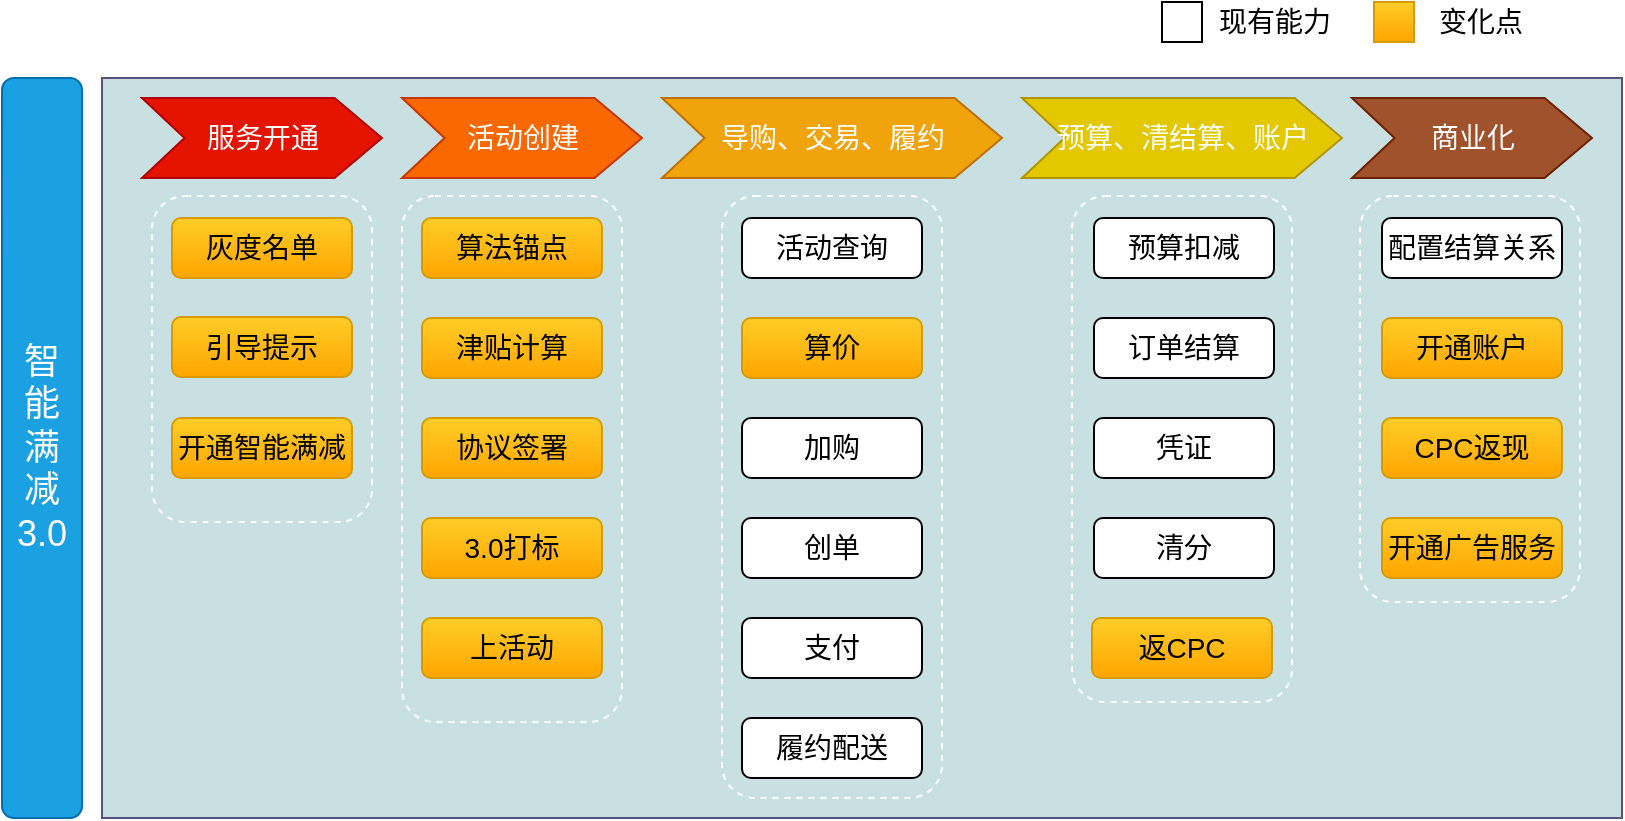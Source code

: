 <mxfile version="13.10.4" type="github" pages="5">
  <diagram id="svwzPPDEEpOVP8AQ4CcS" name="业务架构">
    <mxGraphModel dx="828" dy="461" grid="1" gridSize="10" guides="1" tooltips="1" connect="1" arrows="1" fold="1" page="1" pageScale="1" pageWidth="827" pageHeight="1169" math="0" shadow="0">
      <root>
        <mxCell id="0" />
        <mxCell id="1" parent="0" />
        <mxCell id="b3yf6rmu9NAUxcdTz7bX-2" value="" style="rounded=0;whiteSpace=wrap;html=1;fontSize=18;strokeColor=#56517e;fillColor=#C9E0E2;" parent="1" vertex="1">
          <mxGeometry x="60" y="48" width="760" height="370" as="geometry" />
        </mxCell>
        <mxCell id="b3yf6rmu9NAUxcdTz7bX-36" value="" style="rounded=1;whiteSpace=wrap;html=1;fontSize=14;dashed=1;fillColor=none;strokeColor=#FFFFFF;" parent="1" vertex="1">
          <mxGeometry x="689" y="107" width="110" height="203" as="geometry" />
        </mxCell>
        <mxCell id="b3yf6rmu9NAUxcdTz7bX-35" value="" style="rounded=1;whiteSpace=wrap;html=1;fontSize=14;dashed=1;fillColor=none;strokeColor=#FFFFFF;strokeWidth=1;" parent="1" vertex="1">
          <mxGeometry x="545" y="107" width="110" height="253" as="geometry" />
        </mxCell>
        <mxCell id="b3yf6rmu9NAUxcdTz7bX-34" value="" style="rounded=1;whiteSpace=wrap;html=1;fontSize=14;dashed=1;fillColor=none;strokeColor=#FFFFFF;" parent="1" vertex="1">
          <mxGeometry x="370" y="107" width="110" height="301" as="geometry" />
        </mxCell>
        <mxCell id="b3yf6rmu9NAUxcdTz7bX-33" value="" style="rounded=1;whiteSpace=wrap;html=1;fontSize=14;dashed=1;fillColor=none;strokeColor=#FFFFFF;" parent="1" vertex="1">
          <mxGeometry x="210" y="107" width="110" height="263" as="geometry" />
        </mxCell>
        <mxCell id="b3yf6rmu9NAUxcdTz7bX-32" value="" style="rounded=1;whiteSpace=wrap;html=1;fontSize=14;dashed=1;fillColor=none;strokeColor=#FFFFFF;" parent="1" vertex="1">
          <mxGeometry x="85" y="107" width="110" height="163" as="geometry" />
        </mxCell>
        <mxCell id="b3yf6rmu9NAUxcdTz7bX-1" value="智&lt;br style=&quot;font-size: 18px;&quot;&gt;能&lt;br style=&quot;font-size: 18px;&quot;&gt;满&lt;br style=&quot;font-size: 18px;&quot;&gt;减&lt;br style=&quot;font-size: 18px;&quot;&gt;3.0" style="rounded=1;whiteSpace=wrap;html=1;fontSize=18;fillColor=#1ba1e2;strokeColor=#006EAF;fontColor=#ffffff;" parent="1" vertex="1">
          <mxGeometry x="10" y="48" width="40" height="370" as="geometry" />
        </mxCell>
        <mxCell id="b3yf6rmu9NAUxcdTz7bX-3" value="活动创建" style="html=1;shadow=0;dashed=0;align=center;verticalAlign=middle;shape=mxgraph.arrows2.arrow;dy=0;dx=23.73;notch=21.27;fontSize=14;fillColor=#fa6800;strokeColor=#C73500;fontColor=#ffffff;" parent="1" vertex="1">
          <mxGeometry x="210" y="58" width="120" height="40" as="geometry" />
        </mxCell>
        <mxCell id="b3yf6rmu9NAUxcdTz7bX-4" value="导购、交易、履约" style="html=1;shadow=0;dashed=0;align=center;verticalAlign=middle;shape=mxgraph.arrows2.arrow;dy=0;dx=23.73;notch=21.27;fontSize=14;fillColor=#f0a30a;strokeColor=#BD7000;fontColor=#ffffff;" parent="1" vertex="1">
          <mxGeometry x="340" y="58" width="170" height="40" as="geometry" />
        </mxCell>
        <mxCell id="b3yf6rmu9NAUxcdTz7bX-5" value="预算、清结算、账户" style="html=1;shadow=0;dashed=0;align=center;verticalAlign=middle;shape=mxgraph.arrows2.arrow;dy=0;dx=23.73;notch=21.27;fontSize=14;fillColor=#e3c800;strokeColor=#B09500;fontColor=#ffffff;" parent="1" vertex="1">
          <mxGeometry x="520" y="58" width="160" height="40" as="geometry" />
        </mxCell>
        <mxCell id="b3yf6rmu9NAUxcdTz7bX-6" value="商业化" style="html=1;shadow=0;dashed=0;align=center;verticalAlign=middle;shape=mxgraph.arrows2.arrow;dy=0;dx=23.73;notch=21.27;fontSize=14;fillColor=#a0522d;strokeColor=#6D1F00;fontColor=#ffffff;" parent="1" vertex="1">
          <mxGeometry x="685" y="58" width="120" height="40" as="geometry" />
        </mxCell>
        <mxCell id="b3yf6rmu9NAUxcdTz7bX-7" value="算法锚点" style="rounded=1;whiteSpace=wrap;html=1;fontSize=14;fillColor=#ffcd28;strokeColor=#d79b00;gradientColor=#ffa500;" parent="1" vertex="1">
          <mxGeometry x="220" y="118" width="90" height="30" as="geometry" />
        </mxCell>
        <mxCell id="b3yf6rmu9NAUxcdTz7bX-8" value="津贴计算" style="rounded=1;whiteSpace=wrap;html=1;fontSize=14;gradientColor=#ffa500;fillColor=#ffcd28;strokeColor=#d79b00;" parent="1" vertex="1">
          <mxGeometry x="220" y="168" width="90" height="30" as="geometry" />
        </mxCell>
        <mxCell id="b3yf6rmu9NAUxcdTz7bX-9" value="协议签署" style="rounded=1;whiteSpace=wrap;html=1;fontSize=14;gradientColor=#ffa500;fillColor=#ffcd28;strokeColor=#d79b00;" parent="1" vertex="1">
          <mxGeometry x="220" y="218" width="90" height="30" as="geometry" />
        </mxCell>
        <mxCell id="b3yf6rmu9NAUxcdTz7bX-10" value="3.0打标" style="rounded=1;whiteSpace=wrap;html=1;fontSize=14;gradientColor=#ffa500;fillColor=#ffcd28;strokeColor=#d79b00;" parent="1" vertex="1">
          <mxGeometry x="220" y="268" width="90" height="30" as="geometry" />
        </mxCell>
        <mxCell id="b3yf6rmu9NAUxcdTz7bX-11" value="上活动" style="rounded=1;whiteSpace=wrap;html=1;fontSize=14;gradientColor=#ffa500;fillColor=#ffcd28;strokeColor=#d79b00;" parent="1" vertex="1">
          <mxGeometry x="220" y="318" width="90" height="30" as="geometry" />
        </mxCell>
        <mxCell id="b3yf6rmu9NAUxcdTz7bX-13" value="活动查询" style="rounded=1;whiteSpace=wrap;html=1;fontSize=14;" parent="1" vertex="1">
          <mxGeometry x="380" y="118" width="90" height="30" as="geometry" />
        </mxCell>
        <mxCell id="b3yf6rmu9NAUxcdTz7bX-14" value="算价" style="rounded=1;whiteSpace=wrap;html=1;fontSize=14;gradientColor=#ffa500;fillColor=#ffcd28;strokeColor=#d79b00;" parent="1" vertex="1">
          <mxGeometry x="380" y="168" width="90" height="30" as="geometry" />
        </mxCell>
        <mxCell id="b3yf6rmu9NAUxcdTz7bX-15" value="加购" style="rounded=1;whiteSpace=wrap;html=1;fontSize=14;" parent="1" vertex="1">
          <mxGeometry x="380" y="218" width="90" height="30" as="geometry" />
        </mxCell>
        <mxCell id="b3yf6rmu9NAUxcdTz7bX-16" value="创单" style="rounded=1;whiteSpace=wrap;html=1;fontSize=14;" parent="1" vertex="1">
          <mxGeometry x="380" y="268" width="90" height="30" as="geometry" />
        </mxCell>
        <mxCell id="b3yf6rmu9NAUxcdTz7bX-17" value="预算扣减" style="rounded=1;whiteSpace=wrap;html=1;fontSize=14;" parent="1" vertex="1">
          <mxGeometry x="556" y="118" width="90" height="30" as="geometry" />
        </mxCell>
        <mxCell id="b3yf6rmu9NAUxcdTz7bX-18" value="订单结算" style="rounded=1;whiteSpace=wrap;html=1;fontSize=14;" parent="1" vertex="1">
          <mxGeometry x="556" y="168" width="90" height="30" as="geometry" />
        </mxCell>
        <mxCell id="b3yf6rmu9NAUxcdTz7bX-19" value="凭证" style="rounded=1;whiteSpace=wrap;html=1;fontSize=14;" parent="1" vertex="1">
          <mxGeometry x="556" y="218" width="90" height="30" as="geometry" />
        </mxCell>
        <mxCell id="b3yf6rmu9NAUxcdTz7bX-20" value="清分" style="rounded=1;whiteSpace=wrap;html=1;fontSize=14;" parent="1" vertex="1">
          <mxGeometry x="556" y="268" width="90" height="30" as="geometry" />
        </mxCell>
        <mxCell id="b3yf6rmu9NAUxcdTz7bX-23" value="支付" style="rounded=1;whiteSpace=wrap;html=1;fontSize=14;" parent="1" vertex="1">
          <mxGeometry x="380" y="318" width="90" height="30" as="geometry" />
        </mxCell>
        <mxCell id="b3yf6rmu9NAUxcdTz7bX-24" value="履约配送" style="rounded=1;whiteSpace=wrap;html=1;fontSize=14;" parent="1" vertex="1">
          <mxGeometry x="380" y="368" width="90" height="30" as="geometry" />
        </mxCell>
        <mxCell id="b3yf6rmu9NAUxcdTz7bX-25" value="服务开通" style="html=1;shadow=0;dashed=0;align=center;verticalAlign=middle;shape=mxgraph.arrows2.arrow;dy=0;dx=23.73;notch=21.27;fontSize=14;fillColor=#e51400;strokeColor=#B20000;fontColor=#ffffff;" parent="1" vertex="1">
          <mxGeometry x="80" y="58" width="120" height="40" as="geometry" />
        </mxCell>
        <mxCell id="b3yf6rmu9NAUxcdTz7bX-26" value="灰度名单" style="rounded=1;whiteSpace=wrap;html=1;fontSize=14;gradientColor=#ffa500;fillColor=#ffcd28;strokeColor=#d79b00;" parent="1" vertex="1">
          <mxGeometry x="95" y="118" width="90" height="30" as="geometry" />
        </mxCell>
        <mxCell id="b3yf6rmu9NAUxcdTz7bX-28" value="引导提示" style="rounded=1;whiteSpace=wrap;html=1;fontSize=14;gradientColor=#ffa500;fillColor=#ffcd28;strokeColor=#d79b00;" parent="1" vertex="1">
          <mxGeometry x="95" y="167.5" width="90" height="30" as="geometry" />
        </mxCell>
        <mxCell id="b3yf6rmu9NAUxcdTz7bX-29" value="配置结算关系" style="rounded=1;whiteSpace=wrap;html=1;fontSize=14;" parent="1" vertex="1">
          <mxGeometry x="700" y="118" width="90" height="30" as="geometry" />
        </mxCell>
        <mxCell id="b3yf6rmu9NAUxcdTz7bX-30" value="开通账户" style="rounded=1;whiteSpace=wrap;html=1;fontSize=14;gradientColor=#ffa500;fillColor=#ffcd28;strokeColor=#d79b00;" parent="1" vertex="1">
          <mxGeometry x="700" y="168" width="90" height="30" as="geometry" />
        </mxCell>
        <mxCell id="b3yf6rmu9NAUxcdTz7bX-31" value="CPC返现" style="rounded=1;whiteSpace=wrap;html=1;fontSize=14;gradientColor=#ffa500;fillColor=#ffcd28;strokeColor=#d79b00;" parent="1" vertex="1">
          <mxGeometry x="700" y="218" width="90" height="30" as="geometry" />
        </mxCell>
        <mxCell id="b3yf6rmu9NAUxcdTz7bX-37" value="" style="rounded=0;whiteSpace=wrap;html=1;fontSize=14;gradientColor=#ffa500;fillColor=#ffcd28;strokeColor=#d79b00;" parent="1" vertex="1">
          <mxGeometry x="696" y="10" width="20" height="20" as="geometry" />
        </mxCell>
        <mxCell id="b3yf6rmu9NAUxcdTz7bX-38" value="变化点" style="text;html=1;align=center;verticalAlign=middle;resizable=0;points=[];autosize=1;fontSize=14;" parent="1" vertex="1">
          <mxGeometry x="719" y="10" width="60" height="20" as="geometry" />
        </mxCell>
        <mxCell id="b3yf6rmu9NAUxcdTz7bX-39" value="" style="rounded=0;whiteSpace=wrap;html=1;fontSize=14;" parent="1" vertex="1">
          <mxGeometry x="590" y="10" width="20" height="20" as="geometry" />
        </mxCell>
        <mxCell id="b3yf6rmu9NAUxcdTz7bX-40" value="现有能力" style="text;html=1;align=center;verticalAlign=middle;resizable=0;points=[];autosize=1;fontSize=14;" parent="1" vertex="1">
          <mxGeometry x="611" y="10" width="70" height="20" as="geometry" />
        </mxCell>
        <mxCell id="4Q9pyRew29hV-GlrknYJ-1" value="返CPC" style="rounded=1;whiteSpace=wrap;html=1;fontSize=14;gradientColor=#ffa500;fillColor=#ffcd28;strokeColor=#d79b00;" vertex="1" parent="1">
          <mxGeometry x="555" y="318" width="90" height="30" as="geometry" />
        </mxCell>
        <mxCell id="jsjzfROdjH0b554mfazz-1" value="开通智能满减" style="rounded=1;whiteSpace=wrap;html=1;fontSize=14;gradientColor=#ffa500;fillColor=#ffcd28;strokeColor=#d79b00;" vertex="1" parent="1">
          <mxGeometry x="95" y="218" width="90" height="30" as="geometry" />
        </mxCell>
        <mxCell id="Edufd0Z_FbtpLkKPrjW3-1" value="开通广告服务" style="rounded=1;whiteSpace=wrap;html=1;fontSize=14;gradientColor=#ffa500;fillColor=#ffcd28;strokeColor=#d79b00;" vertex="1" parent="1">
          <mxGeometry x="700" y="268" width="90" height="30" as="geometry" />
        </mxCell>
      </root>
    </mxGraphModel>
  </diagram>
  <diagram id="BrbKqYzhCe-ZeaSh82zv" name="集成架构">
    <mxGraphModel dx="809" dy="461" grid="1" gridSize="10" guides="1" tooltips="1" connect="1" arrows="1" fold="1" page="1" pageScale="1" pageWidth="827" pageHeight="1169" math="0" shadow="0">
      <root>
        <mxCell id="GoxW9i7ttROze6nMOIQV-0" />
        <mxCell id="GoxW9i7ttROze6nMOIQV-1" parent="GoxW9i7ttROze6nMOIQV-0" />
        <mxCell id="KyV_epHE1-PLem4yUeAW-1" value="营销中台" style="rounded=0;whiteSpace=wrap;html=1;strokeWidth=1;fontSize=14;fontColor=#000000;align=left;dashed=1;verticalAlign=top;fontStyle=1" vertex="1" parent="GoxW9i7ttROze6nMOIQV-1">
          <mxGeometry x="40" y="305" width="550" height="90" as="geometry" />
        </mxCell>
        <mxCell id="KyV_epHE1-PLem4yUeAW-0" value="营销工具" style="rounded=0;whiteSpace=wrap;html=1;strokeWidth=1;fontSize=14;fontColor=#000000;align=left;dashed=1;verticalAlign=top;fontStyle=1" vertex="1" parent="GoxW9i7ttROze6nMOIQV-1">
          <mxGeometry x="40" y="205" width="550" height="90" as="geometry" />
        </mxCell>
        <mxCell id="YTMpu8_j2858IgFVY3_3-2" value="产品层" style="rounded=0;whiteSpace=wrap;html=1;strokeWidth=1;fontSize=14;fontColor=#000000;align=left;dashed=1;verticalAlign=top;fontStyle=1" vertex="1" parent="GoxW9i7ttROze6nMOIQV-1">
          <mxGeometry x="40" y="125" width="550" height="70" as="geometry" />
        </mxCell>
        <mxCell id="YTMpu8_j2858IgFVY3_3-1" value="Sopush/Httpizza" style="rounded=0;whiteSpace=wrap;html=1;strokeWidth=1;fontSize=14;align=center;fillColor=#b1ddf0;strokeColor=#10739e;" vertex="1" parent="GoxW9i7ttROze6nMOIQV-1">
          <mxGeometry x="40" y="95" width="550" height="20" as="geometry" />
        </mxCell>
        <mxCell id="YTMpu8_j2858IgFVY3_3-0" value="WEB" style="rounded=0;whiteSpace=wrap;html=1;strokeWidth=1;fontSize=14;fontColor=#000000;align=left;dashed=1;verticalAlign=top;fontStyle=1" vertex="1" parent="GoxW9i7ttROze6nMOIQV-1">
          <mxGeometry x="40" y="20" width="550" height="60" as="geometry" />
        </mxCell>
        <mxCell id="TbF9bN0-pzQNAajZCIpg-10" style="edgeStyle=orthogonalEdgeStyle;rounded=0;orthogonalLoop=1;jettySize=auto;html=1;exitX=0.5;exitY=1;exitDx=0;exitDy=0;entryX=0.5;entryY=0;entryDx=0;entryDy=0;" edge="1" parent="GoxW9i7ttROze6nMOIQV-1" source="TbF9bN0-pzQNAajZCIpg-5" target="TbF9bN0-pzQNAajZCIpg-8">
          <mxGeometry relative="1" as="geometry" />
        </mxCell>
        <mxCell id="TbF9bN0-pzQNAajZCIpg-5" value="Napos" style="rounded=1;whiteSpace=wrap;html=1;strokeWidth=1;fillColor=#1ba1e2;strokeColor=#006EAF;fontColor=#ffffff;" vertex="1" parent="GoxW9i7ttROze6nMOIQV-1">
          <mxGeometry x="160" y="35" width="110" height="30" as="geometry" />
        </mxCell>
        <mxCell id="TbF9bN0-pzQNAajZCIpg-11" style="edgeStyle=orthogonalEdgeStyle;rounded=0;orthogonalLoop=1;jettySize=auto;html=1;exitX=0.5;exitY=1;exitDx=0;exitDy=0;entryX=0.5;entryY=0;entryDx=0;entryDy=0;" edge="1" parent="GoxW9i7ttROze6nMOIQV-1" source="TbF9bN0-pzQNAajZCIpg-6" target="TbF9bN0-pzQNAajZCIpg-7">
          <mxGeometry relative="1" as="geometry" />
        </mxCell>
        <mxCell id="TbF9bN0-pzQNAajZCIpg-6" value="轩辕" style="rounded=1;whiteSpace=wrap;html=1;strokeWidth=1;fillColor=#fa6800;strokeColor=#C73500;fontColor=#ffffff;" vertex="1" parent="GoxW9i7ttROze6nMOIQV-1">
          <mxGeometry x="390" y="35" width="110" height="30" as="geometry" />
        </mxCell>
        <mxCell id="TbF9bN0-pzQNAajZCIpg-19" style="edgeStyle=orthogonalEdgeStyle;rounded=0;orthogonalLoop=1;jettySize=auto;html=1;exitX=0.5;exitY=1;exitDx=0;exitDy=0;entryX=0.5;entryY=0;entryDx=0;entryDy=0;fontSize=14;fontColor=#000000;" edge="1" parent="GoxW9i7ttROze6nMOIQV-1" source="TbF9bN0-pzQNAajZCIpg-7" target="TbF9bN0-pzQNAajZCIpg-9">
          <mxGeometry relative="1" as="geometry" />
        </mxCell>
        <mxCell id="TbF9bN0-pzQNAajZCIpg-7" value="play.valyria" style="rounded=1;whiteSpace=wrap;html=1;strokeWidth=1;fillColor=#60a917;strokeColor=#2D7600;fontColor=#ffffff;" vertex="1" parent="GoxW9i7ttROze6nMOIQV-1">
          <mxGeometry x="390" y="145" width="110" height="30" as="geometry" />
        </mxCell>
        <mxCell id="TbF9bN0-pzQNAajZCIpg-21" style="edgeStyle=orthogonalEdgeStyle;rounded=0;orthogonalLoop=1;jettySize=auto;html=1;exitX=0.5;exitY=1;exitDx=0;exitDy=0;fontSize=14;fontColor=#000000;" edge="1" parent="GoxW9i7ttROze6nMOIQV-1" source="TbF9bN0-pzQNAajZCIpg-8" target="TbF9bN0-pzQNAajZCIpg-9">
          <mxGeometry relative="1" as="geometry" />
        </mxCell>
        <mxCell id="TbF9bN0-pzQNAajZCIpg-8" value="play.dracarys" style="rounded=1;whiteSpace=wrap;html=1;strokeWidth=1;fillColor=#60a917;strokeColor=#2D7600;fontColor=#ffffff;" vertex="1" parent="GoxW9i7ttROze6nMOIQV-1">
          <mxGeometry x="160" y="145" width="110" height="30" as="geometry" />
        </mxCell>
        <mxCell id="TbF9bN0-pzQNAajZCIpg-17" style="edgeStyle=orthogonalEdgeStyle;rounded=0;orthogonalLoop=1;jettySize=auto;html=1;exitX=0.5;exitY=1;exitDx=0;exitDy=0;entryX=0.5;entryY=0;entryDx=0;entryDy=0;fontSize=14;fontColor=#000000;" edge="1" parent="GoxW9i7ttROze6nMOIQV-1" source="TbF9bN0-pzQNAajZCIpg-9" target="TbF9bN0-pzQNAajZCIpg-15">
          <mxGeometry relative="1" as="geometry">
            <Array as="points">
              <mxPoint x="330" y="315" />
              <mxPoint x="225" y="315" />
            </Array>
          </mxGeometry>
        </mxCell>
        <mxCell id="TbF9bN0-pzQNAajZCIpg-18" style="edgeStyle=orthogonalEdgeStyle;rounded=0;orthogonalLoop=1;jettySize=auto;html=1;exitX=0.5;exitY=1;exitDx=0;exitDy=0;fontSize=14;fontColor=#000000;" edge="1" parent="GoxW9i7ttROze6nMOIQV-1" source="TbF9bN0-pzQNAajZCIpg-9" target="TbF9bN0-pzQNAajZCIpg-16">
          <mxGeometry relative="1" as="geometry">
            <Array as="points">
              <mxPoint x="330" y="315" />
              <mxPoint x="445" y="315" />
            </Array>
          </mxGeometry>
        </mxCell>
        <mxCell id="TbF9bN0-pzQNAajZCIpg-9" value="play.doraemon" style="rounded=1;whiteSpace=wrap;html=1;strokeWidth=1;fillColor=#f0a30a;strokeColor=#BD7000;fontColor=#ffffff;" vertex="1" parent="GoxW9i7ttROze6nMOIQV-1">
          <mxGeometry x="230" y="245" width="200" height="30" as="geometry" />
        </mxCell>
        <mxCell id="TbF9bN0-pzQNAajZCIpg-15" value="marketing.&lt;span style=&quot;text-align: left&quot;&gt;maintainer&lt;/span&gt;" style="rounded=1;whiteSpace=wrap;html=1;strokeWidth=1;fillColor=#647687;strokeColor=#314354;fontColor=#ffffff;" vertex="1" parent="GoxW9i7ttROze6nMOIQV-1">
          <mxGeometry x="140" y="335" width="170" height="30" as="geometry" />
        </mxCell>
        <mxCell id="TbF9bN0-pzQNAajZCIpg-16" value="&lt;span class=&quot;emonitor-chart-legend-alias&quot; style=&quot;box-sizing: border-box ; padding: 0px 5px ; display: table-cell ; text-align: left&quot;&gt;marketing.coupon_maintainer&lt;br&gt;&lt;/span&gt;" style="rounded=1;whiteSpace=wrap;html=1;strokeWidth=1;fontStyle=0;fillColor=#647687;strokeColor=#314354;fontColor=#ffffff;" vertex="1" parent="GoxW9i7ttROze6nMOIQV-1">
          <mxGeometry x="360" y="335" width="170" height="30" as="geometry" />
        </mxCell>
        <mxCell id="hJNpM2pKw44CJvwhTgb--2" style="edgeStyle=orthogonalEdgeStyle;rounded=0;orthogonalLoop=1;jettySize=auto;html=1;exitX=1;exitY=0.5;exitDx=0;exitDy=0;dashed=1;fontSize=14;fontColor=#000000;" edge="1" parent="GoxW9i7ttROze6nMOIQV-1" source="hJNpM2pKw44CJvwhTgb--0" target="TbF9bN0-pzQNAajZCIpg-9">
          <mxGeometry relative="1" as="geometry" />
        </mxCell>
        <mxCell id="hJNpM2pKw44CJvwhTgb--0" value="play.watchman" style="rounded=1;whiteSpace=wrap;html=1;strokeWidth=1;fillColor=#f0a30a;strokeColor=#BD7000;fontColor=#ffffff;" vertex="1" parent="GoxW9i7ttROze6nMOIQV-1">
          <mxGeometry x="70" y="245" width="110" height="30" as="geometry" />
        </mxCell>
      </root>
    </mxGraphModel>
  </diagram>
  <diagram id="O_hJh30Pf40c1ot0d0xL" name="商户创建活动全景">
    <mxGraphModel dx="974" dy="542" grid="1" gridSize="10" guides="1" tooltips="1" connect="1" arrows="1" fold="1" page="1" pageScale="1" pageWidth="827" pageHeight="1169" math="0" shadow="0">
      <root>
        <mxCell id="78wxHP2ryN4so_1R4G5E-0" />
        <mxCell id="78wxHP2ryN4so_1R4G5E-1" parent="78wxHP2ryN4so_1R4G5E-0" />
        <mxCell id="bbKJ8AI8-GUlV3ogE-y5-0" value="" style="rounded=1;whiteSpace=wrap;html=1;dashed=1;arcSize=17;" vertex="1" parent="78wxHP2ryN4so_1R4G5E-1">
          <mxGeometry x="110" y="130" width="580" height="360" as="geometry" />
        </mxCell>
        <mxCell id="bbKJ8AI8-GUlV3ogE-y5-1" style="edgeStyle=orthogonalEdgeStyle;rounded=0;orthogonalLoop=1;jettySize=auto;html=1;exitX=0.5;exitY=1;exitDx=0;exitDy=0;fontSize=16;fontColor=#000000;dashed=1;" edge="1" parent="78wxHP2ryN4so_1R4G5E-1" source="bbKJ8AI8-GUlV3ogE-y5-2" target="bbKJ8AI8-GUlV3ogE-y5-5">
          <mxGeometry relative="1" as="geometry" />
        </mxCell>
        <mxCell id="bbKJ8AI8-GUlV3ogE-y5-2" value="创建活动" style="rounded=1;whiteSpace=wrap;html=1;fillColor=#1ba1e2;strokeColor=#006EAF;fontColor=#000000;fontSize=16;" vertex="1" parent="78wxHP2ryN4so_1R4G5E-1">
          <mxGeometry x="160" y="154" width="100" height="50" as="geometry" />
        </mxCell>
        <mxCell id="bbKJ8AI8-GUlV3ogE-y5-3" style="edgeStyle=orthogonalEdgeStyle;rounded=0;orthogonalLoop=1;jettySize=auto;html=1;exitX=0.5;exitY=1;exitDx=0;exitDy=0;dashed=1;fontSize=16;fontColor=#000000;" edge="1" parent="78wxHP2ryN4so_1R4G5E-1" source="bbKJ8AI8-GUlV3ogE-y5-5" target="bbKJ8AI8-GUlV3ogE-y5-6">
          <mxGeometry relative="1" as="geometry" />
        </mxCell>
        <mxCell id="bbKJ8AI8-GUlV3ogE-y5-5" value="冲突校验" style="rounded=1;whiteSpace=wrap;html=1;fillColor=#1ba1e2;strokeColor=#006EAF;fontColor=#000000;fontSize=16;" vertex="1" parent="78wxHP2ryN4so_1R4G5E-1">
          <mxGeometry x="160" y="264" width="100" height="50" as="geometry" />
        </mxCell>
        <mxCell id="bbKJ8AI8-GUlV3ogE-y5-92" style="edgeStyle=orthogonalEdgeStyle;rounded=0;orthogonalLoop=1;jettySize=auto;html=1;exitX=0.5;exitY=1;exitDx=0;exitDy=0;entryX=0.5;entryY=0;entryDx=0;entryDy=0;dashed=1;fontSize=14;fontColor=#000000;" edge="1" parent="78wxHP2ryN4so_1R4G5E-1" source="bbKJ8AI8-GUlV3ogE-y5-6" target="bbKJ8AI8-GUlV3ogE-y5-62">
          <mxGeometry relative="1" as="geometry" />
        </mxCell>
        <mxCell id="bbKJ8AI8-GUlV3ogE-y5-95" value="上活动" style="edgeLabel;html=1;align=center;verticalAlign=middle;resizable=0;points=[];fontSize=14;fontColor=#000000;" vertex="1" connectable="0" parent="bbKJ8AI8-GUlV3ogE-y5-92">
          <mxGeometry x="-0.136" y="2" relative="1" as="geometry">
            <mxPoint as="offset" />
          </mxGeometry>
        </mxCell>
        <mxCell id="bbKJ8AI8-GUlV3ogE-y5-6" value="保存玩法" style="rounded=1;whiteSpace=wrap;html=1;fillColor=#1ba1e2;strokeColor=#006EAF;fontColor=#000000;fontSize=16;" vertex="1" parent="78wxHP2ryN4so_1R4G5E-1">
          <mxGeometry x="160" y="390" width="100" height="50" as="geometry" />
        </mxCell>
        <mxCell id="bbKJ8AI8-GUlV3ogE-y5-66" style="edgeStyle=orthogonalEdgeStyle;rounded=0;orthogonalLoop=1;jettySize=auto;html=1;exitX=1;exitY=0.75;exitDx=0;exitDy=0;entryX=0;entryY=0.5;entryDx=0;entryDy=0;fontSize=14;fontColor=#000000;dashed=1;" edge="1" parent="78wxHP2ryN4so_1R4G5E-1" source="bbKJ8AI8-GUlV3ogE-y5-11" target="bbKJ8AI8-GUlV3ogE-y5-2">
          <mxGeometry relative="1" as="geometry" />
        </mxCell>
        <mxCell id="bbKJ8AI8-GUlV3ogE-y5-11" value="&lt;br&gt;商户" style="shape=actor;whiteSpace=wrap;html=1;fillColor=#176FBD;fontSize=16;fontColor=#ffffff;strokeColor=#006EAF;" vertex="1" parent="78wxHP2ryN4so_1R4G5E-1">
          <mxGeometry x="10" y="134" width="70" height="60" as="geometry" />
        </mxCell>
        <mxCell id="bbKJ8AI8-GUlV3ogE-y5-85" style="edgeStyle=orthogonalEdgeStyle;rounded=0;orthogonalLoop=1;jettySize=auto;html=1;exitX=1;exitY=0.5;exitDx=0;exitDy=0;entryX=0;entryY=0.5;entryDx=0;entryDy=0;dashed=1;fontSize=14;fontColor=#000000;" edge="1" parent="78wxHP2ryN4so_1R4G5E-1" source="bbKJ8AI8-GUlV3ogE-y5-16" target="bbKJ8AI8-GUlV3ogE-y5-77">
          <mxGeometry relative="1" as="geometry" />
        </mxCell>
        <mxCell id="bbKJ8AI8-GUlV3ogE-y5-86" value="异常" style="edgeLabel;html=1;align=center;verticalAlign=middle;resizable=0;points=[];fontSize=14;fontColor=#000000;" vertex="1" connectable="0" parent="bbKJ8AI8-GUlV3ogE-y5-85">
          <mxGeometry x="-0.091" y="-2" relative="1" as="geometry">
            <mxPoint y="-11" as="offset" />
          </mxGeometry>
        </mxCell>
        <mxCell id="bbKJ8AI8-GUlV3ogE-y5-89" style="edgeStyle=orthogonalEdgeStyle;rounded=0;orthogonalLoop=1;jettySize=auto;html=1;exitX=0.5;exitY=1;exitDx=0;exitDy=0;dashed=1;fontSize=14;fontColor=#000000;" edge="1" parent="78wxHP2ryN4so_1R4G5E-1" source="bbKJ8AI8-GUlV3ogE-y5-16" target="bbKJ8AI8-GUlV3ogE-y5-62">
          <mxGeometry relative="1" as="geometry" />
        </mxCell>
        <mxCell id="bbKJ8AI8-GUlV3ogE-y5-94" value="下补贴" style="edgeLabel;html=1;align=center;verticalAlign=middle;resizable=0;points=[];fontSize=14;fontColor=#000000;" vertex="1" connectable="0" parent="bbKJ8AI8-GUlV3ogE-y5-89">
          <mxGeometry x="-0.269" y="2" relative="1" as="geometry">
            <mxPoint as="offset" />
          </mxGeometry>
        </mxCell>
        <mxCell id="bbKJ8AI8-GUlV3ogE-y5-16" value="下补贴" style="rounded=1;whiteSpace=wrap;html=1;fillColor=#1ba1e2;strokeColor=#006EAF;fontColor=#000000;fontSize=16;" vertex="1" parent="78wxHP2ryN4so_1R4G5E-1">
          <mxGeometry x="380" y="264" width="100" height="50" as="geometry" />
        </mxCell>
        <mxCell id="bbKJ8AI8-GUlV3ogE-y5-17" style="edgeStyle=orthogonalEdgeStyle;rounded=0;orthogonalLoop=1;jettySize=auto;html=1;exitX=0.5;exitY=1;exitDx=0;exitDy=0;entryX=0.5;entryY=0;entryDx=0;entryDy=0;dashed=1;fontSize=14;fontColor=#000000;" edge="1" parent="78wxHP2ryN4so_1R4G5E-1" source="bbKJ8AI8-GUlV3ogE-y5-19" target="bbKJ8AI8-GUlV3ogE-y5-2">
          <mxGeometry relative="1" as="geometry" />
        </mxCell>
        <mxCell id="bbKJ8AI8-GUlV3ogE-y5-18" value="选择预算" style="text;html=1;align=center;verticalAlign=middle;resizable=0;points=[];labelBackgroundColor=#ffffff;fontSize=14;fontColor=#000000;" vertex="1" connectable="0" parent="bbKJ8AI8-GUlV3ogE-y5-17">
          <mxGeometry x="-0.738" relative="1" as="geometry">
            <mxPoint y="9" as="offset" />
          </mxGeometry>
        </mxCell>
        <mxCell id="bbKJ8AI8-GUlV3ogE-y5-19" value="预算池" style="rounded=1;whiteSpace=wrap;html=1;fillColor=#bac8d3;strokeColor=#23445d;fontSize=16;" vertex="1" parent="78wxHP2ryN4so_1R4G5E-1">
          <mxGeometry x="230" y="10" width="100" height="50" as="geometry" />
        </mxCell>
        <mxCell id="bbKJ8AI8-GUlV3ogE-y5-20" style="edgeStyle=orthogonalEdgeStyle;rounded=0;orthogonalLoop=1;jettySize=auto;html=1;exitX=0.5;exitY=1;exitDx=0;exitDy=0;entryX=0.5;entryY=0;entryDx=0;entryDy=0;dashed=1;fontSize=14;fontColor=#000000;" edge="1" parent="78wxHP2ryN4so_1R4G5E-1" source="bbKJ8AI8-GUlV3ogE-y5-22" target="bbKJ8AI8-GUlV3ogE-y5-2">
          <mxGeometry relative="1" as="geometry" />
        </mxCell>
        <mxCell id="bbKJ8AI8-GUlV3ogE-y5-21" value="算法锚点" style="text;html=1;align=center;verticalAlign=middle;resizable=0;points=[];labelBackgroundColor=#ffffff;fontSize=14;fontColor=#000000;" vertex="1" connectable="0" parent="bbKJ8AI8-GUlV3ogE-y5-20">
          <mxGeometry x="-0.613" y="-2" relative="1" as="geometry">
            <mxPoint as="offset" />
          </mxGeometry>
        </mxCell>
        <mxCell id="bbKJ8AI8-GUlV3ogE-y5-22" value="B端算法" style="rounded=1;whiteSpace=wrap;html=1;fillColor=#bac8d3;strokeColor=#23445d;fontSize=16;" vertex="1" parent="78wxHP2ryN4so_1R4G5E-1">
          <mxGeometry x="100" y="10" width="100" height="50" as="geometry" />
        </mxCell>
        <mxCell id="bbKJ8AI8-GUlV3ogE-y5-68" style="edgeStyle=orthogonalEdgeStyle;rounded=0;orthogonalLoop=1;jettySize=auto;html=1;exitX=0.5;exitY=1;exitDx=0;exitDy=0;entryX=0.5;entryY=0;entryDx=0;entryDy=0;dashed=1;fontSize=14;fontColor=#000000;" edge="1" parent="78wxHP2ryN4so_1R4G5E-1" source="bbKJ8AI8-GUlV3ogE-y5-27" target="bbKJ8AI8-GUlV3ogE-y5-16">
          <mxGeometry relative="1" as="geometry" />
        </mxCell>
        <mxCell id="bbKJ8AI8-GUlV3ogE-y5-87" value="下补贴" style="edgeLabel;html=1;align=center;verticalAlign=middle;resizable=0;points=[];fontSize=14;fontColor=#000000;" vertex="1" connectable="0" parent="bbKJ8AI8-GUlV3ogE-y5-68">
          <mxGeometry x="-0.27" relative="1" as="geometry">
            <mxPoint as="offset" />
          </mxGeometry>
        </mxCell>
        <mxCell id="bbKJ8AI8-GUlV3ogE-y5-82" style="edgeStyle=orthogonalEdgeStyle;rounded=0;orthogonalLoop=1;jettySize=auto;html=1;exitX=1;exitY=0.5;exitDx=0;exitDy=0;dashed=1;fontSize=14;fontColor=#000000;" edge="1" parent="78wxHP2ryN4so_1R4G5E-1" source="bbKJ8AI8-GUlV3ogE-y5-27" target="bbKJ8AI8-GUlV3ogE-y5-77">
          <mxGeometry relative="1" as="geometry" />
        </mxCell>
        <mxCell id="bbKJ8AI8-GUlV3ogE-y5-88" value="下活动" style="edgeLabel;html=1;align=center;verticalAlign=middle;resizable=0;points=[];fontSize=14;fontColor=#000000;" vertex="1" connectable="0" parent="bbKJ8AI8-GUlV3ogE-y5-82">
          <mxGeometry x="0.531" y="1" relative="1" as="geometry">
            <mxPoint as="offset" />
          </mxGeometry>
        </mxCell>
        <mxCell id="bbKJ8AI8-GUlV3ogE-y5-27" value="调度服务" style="rounded=1;whiteSpace=wrap;html=1;fillColor=#1ba1e2;strokeColor=#006EAF;fontColor=#000000;fontSize=16;" vertex="1" parent="78wxHP2ryN4so_1R4G5E-1">
          <mxGeometry x="380" y="154" width="100" height="50" as="geometry" />
        </mxCell>
        <mxCell id="bbKJ8AI8-GUlV3ogE-y5-41" style="edgeStyle=orthogonalEdgeStyle;rounded=0;orthogonalLoop=1;jettySize=auto;html=1;exitX=0.5;exitY=1;exitDx=0;exitDy=0;dashed=1;fontSize=14;fontColor=#000000;" edge="1" parent="78wxHP2ryN4so_1R4G5E-1" source="bbKJ8AI8-GUlV3ogE-y5-43" target="bbKJ8AI8-GUlV3ogE-y5-27">
          <mxGeometry relative="1" as="geometry" />
        </mxCell>
        <mxCell id="bbKJ8AI8-GUlV3ogE-y5-42" value="熔断" style="text;html=1;align=center;verticalAlign=middle;resizable=0;points=[];labelBackgroundColor=#ffffff;fontSize=14;fontColor=#000000;" vertex="1" connectable="0" parent="bbKJ8AI8-GUlV3ogE-y5-41">
          <mxGeometry x="-0.641" y="1" relative="1" as="geometry">
            <mxPoint x="-1" y="13" as="offset" />
          </mxGeometry>
        </mxCell>
        <mxCell id="bbKJ8AI8-GUlV3ogE-y5-43" value="预算管控" style="rounded=1;whiteSpace=wrap;html=1;fillColor=#bac8d3;strokeColor=#23445d;fontSize=16;" vertex="1" parent="78wxHP2ryN4so_1R4G5E-1">
          <mxGeometry x="380" y="10" width="100" height="50" as="geometry" />
        </mxCell>
        <mxCell id="bbKJ8AI8-GUlV3ogE-y5-49" value="" style="rounded=0;whiteSpace=wrap;html=1;fillColor=none;fontSize=14;fontColor=#000000;dashed=1;" vertex="1" parent="78wxHP2ryN4so_1R4G5E-1">
          <mxGeometry x="678" y="5" width="120" height="115" as="geometry" />
        </mxCell>
        <mxCell id="bbKJ8AI8-GUlV3ogE-y5-50" value="图例说明" style="text;html=1;align=center;verticalAlign=middle;resizable=0;points=[];autosize=1;fontSize=14;fontColor=#FF0000;" vertex="1" parent="78wxHP2ryN4so_1R4G5E-1">
          <mxGeometry x="677" y="7" width="70" height="20" as="geometry" />
        </mxCell>
        <mxCell id="bbKJ8AI8-GUlV3ogE-y5-51" value="" style="rounded=1;whiteSpace=wrap;html=1;fillColor=#1ba1e2;strokeColor=#006EAF;fontColor=#000000;fontSize=16;" vertex="1" parent="78wxHP2ryN4so_1R4G5E-1">
          <mxGeometry x="692" y="33.5" width="40" height="15" as="geometry" />
        </mxCell>
        <mxCell id="bbKJ8AI8-GUlV3ogE-y5-52" value="内部模块" style="text;html=1;align=center;verticalAlign=middle;resizable=0;points=[];autosize=1;fontSize=12;fontColor=#000000;" vertex="1" parent="78wxHP2ryN4so_1R4G5E-1">
          <mxGeometry x="738" y="31" width="60" height="20" as="geometry" />
        </mxCell>
        <mxCell id="bbKJ8AI8-GUlV3ogE-y5-53" value="" style="rounded=1;whiteSpace=wrap;html=1;fillColor=#bac8d3;strokeColor=#23445d;fontSize=16;" vertex="1" parent="78wxHP2ryN4so_1R4G5E-1">
          <mxGeometry x="692" y="55.5" width="40" height="15" as="geometry" />
        </mxCell>
        <mxCell id="bbKJ8AI8-GUlV3ogE-y5-54" value="外部系统" style="text;html=1;align=center;verticalAlign=middle;resizable=0;points=[];autosize=1;fontSize=12;fontColor=#000000;" vertex="1" parent="78wxHP2ryN4so_1R4G5E-1">
          <mxGeometry x="738" y="53" width="60" height="20" as="geometry" />
        </mxCell>
        <mxCell id="bbKJ8AI8-GUlV3ogE-y5-55" value="" style="endArrow=classic;html=1;dashed=1;fontSize=12;fontColor=#000000;" edge="1" parent="78wxHP2ryN4so_1R4G5E-1">
          <mxGeometry width="50" height="50" relative="1" as="geometry">
            <mxPoint x="694" y="84" as="sourcePoint" />
            <mxPoint x="734" y="84" as="targetPoint" />
          </mxGeometry>
        </mxCell>
        <mxCell id="bbKJ8AI8-GUlV3ogE-y5-56" value="依赖" style="text;html=1;align=center;verticalAlign=middle;resizable=0;points=[];autosize=1;fontSize=12;fontColor=#000000;" vertex="1" parent="78wxHP2ryN4so_1R4G5E-1">
          <mxGeometry x="748" y="73" width="40" height="20" as="geometry" />
        </mxCell>
        <mxCell id="bbKJ8AI8-GUlV3ogE-y5-57" value="" style="shape=actor;whiteSpace=wrap;html=1;fillColor=#176FBD;fontSize=16;fontColor=#ffffff;strokeColor=#006EAF;" vertex="1" parent="78wxHP2ryN4so_1R4G5E-1">
          <mxGeometry x="701.5" y="95" width="21" height="13" as="geometry" />
        </mxCell>
        <mxCell id="bbKJ8AI8-GUlV3ogE-y5-58" value="角色" style="text;html=1;align=center;verticalAlign=middle;resizable=0;points=[];autosize=1;fontSize=12;fontColor=#000000;" vertex="1" parent="78wxHP2ryN4so_1R4G5E-1">
          <mxGeometry x="748" y="91.5" width="40" height="20" as="geometry" />
        </mxCell>
        <mxCell id="bbKJ8AI8-GUlV3ogE-y5-62" value="底层" style="rounded=1;whiteSpace=wrap;html=1;fillColor=#bac8d3;strokeColor=#23445d;fontSize=16;" vertex="1" parent="78wxHP2ryN4so_1R4G5E-1">
          <mxGeometry x="380" y="520" width="100" height="50" as="geometry" />
        </mxCell>
        <mxCell id="bbKJ8AI8-GUlV3ogE-y5-78" style="edgeStyle=orthogonalEdgeStyle;rounded=0;orthogonalLoop=1;jettySize=auto;html=1;exitX=0.5;exitY=1;exitDx=0;exitDy=0;entryX=0.5;entryY=0;entryDx=0;entryDy=0;dashed=1;fontSize=14;fontColor=#000000;" edge="1" parent="78wxHP2ryN4so_1R4G5E-1" source="bbKJ8AI8-GUlV3ogE-y5-76" target="bbKJ8AI8-GUlV3ogE-y5-27">
          <mxGeometry relative="1" as="geometry" />
        </mxCell>
        <mxCell id="bbKJ8AI8-GUlV3ogE-y5-79" value="活动到期/活动延期" style="edgeLabel;html=1;align=center;verticalAlign=middle;resizable=0;points=[];fontSize=14;fontColor=#000000;" vertex="1" connectable="0" parent="bbKJ8AI8-GUlV3ogE-y5-78">
          <mxGeometry x="-0.261" y="2" relative="1" as="geometry">
            <mxPoint as="offset" />
          </mxGeometry>
        </mxCell>
        <mxCell id="bbKJ8AI8-GUlV3ogE-y5-76" value="Workflow" style="rounded=1;whiteSpace=wrap;html=1;fillColor=#bac8d3;strokeColor=#23445d;fontSize=16;" vertex="1" parent="78wxHP2ryN4so_1R4G5E-1">
          <mxGeometry x="530" y="10" width="100" height="50" as="geometry" />
        </mxCell>
        <mxCell id="bbKJ8AI8-GUlV3ogE-y5-90" style="edgeStyle=orthogonalEdgeStyle;rounded=0;orthogonalLoop=1;jettySize=auto;html=1;exitX=0.5;exitY=1;exitDx=0;exitDy=0;entryX=0.5;entryY=0;entryDx=0;entryDy=0;dashed=1;fontSize=14;fontColor=#000000;" edge="1" parent="78wxHP2ryN4so_1R4G5E-1" source="bbKJ8AI8-GUlV3ogE-y5-77" target="bbKJ8AI8-GUlV3ogE-y5-62">
          <mxGeometry relative="1" as="geometry">
            <Array as="points">
              <mxPoint x="610" y="480" />
              <mxPoint x="430" y="480" />
            </Array>
          </mxGeometry>
        </mxCell>
        <mxCell id="bbKJ8AI8-GUlV3ogE-y5-93" value="下活动" style="edgeLabel;html=1;align=center;verticalAlign=middle;resizable=0;points=[];fontSize=14;fontColor=#000000;" vertex="1" connectable="0" parent="bbKJ8AI8-GUlV3ogE-y5-90">
          <mxGeometry x="-0.625" y="4" relative="1" as="geometry">
            <mxPoint as="offset" />
          </mxGeometry>
        </mxCell>
        <mxCell id="bbKJ8AI8-GUlV3ogE-y5-77" value="下活动" style="rounded=1;whiteSpace=wrap;html=1;fillColor=#1ba1e2;strokeColor=#006EAF;fontColor=#000000;fontSize=16;" vertex="1" parent="78wxHP2ryN4so_1R4G5E-1">
          <mxGeometry x="560" y="264" width="100" height="50" as="geometry" />
        </mxCell>
        <mxCell id="bbKJ8AI8-GUlV3ogE-y5-97" style="edgeStyle=orthogonalEdgeStyle;rounded=0;orthogonalLoop=1;jettySize=auto;html=1;exitX=0;exitY=0.5;exitDx=0;exitDy=0;entryX=1;entryY=0.5;entryDx=0;entryDy=0;dashed=1;fontSize=14;fontColor=#000000;" edge="1" parent="78wxHP2ryN4so_1R4G5E-1" source="bbKJ8AI8-GUlV3ogE-y5-96" target="bbKJ8AI8-GUlV3ogE-y5-77">
          <mxGeometry relative="1" as="geometry" />
        </mxCell>
        <mxCell id="bbKJ8AI8-GUlV3ogE-y5-96" value="底层DRC" style="rounded=1;whiteSpace=wrap;html=1;fillColor=#bac8d3;strokeColor=#23445d;fontSize=16;" vertex="1" parent="78wxHP2ryN4so_1R4G5E-1">
          <mxGeometry x="718" y="264" width="100" height="50" as="geometry" />
        </mxCell>
      </root>
    </mxGraphModel>
  </diagram>
  <diagram id="nS7QeUoA0v4HES4qIWY2" name="系统全链路">
    <mxGraphModel dx="1656" dy="922" grid="1" gridSize="10" guides="1" tooltips="1" connect="1" arrows="1" fold="1" page="1" pageScale="1" pageWidth="827" pageHeight="1169" math="0" shadow="0">
      <root>
        <mxCell id="w93WZqZ1Jj-PsuHGOYY3-0" />
        <mxCell id="w93WZqZ1Jj-PsuHGOYY3-1" parent="w93WZqZ1Jj-PsuHGOYY3-0" />
        <mxCell id="No3jNjglMupow7z3h6OO-0" value="商户营销" style="rounded=0;whiteSpace=wrap;html=1;strokeWidth=1;fontSize=20;fontColor=#ffffff;align=center;fontStyle=1;fillColor=#1ba1e2;strokeColor=#006EAF;" vertex="1" parent="w93WZqZ1Jj-PsuHGOYY3-1">
          <mxGeometry x="70" y="60" width="140" height="40" as="geometry" />
        </mxCell>
        <mxCell id="No3jNjglMupow7z3h6OO-1" value="B端算法" style="rounded=0;whiteSpace=wrap;html=1;strokeWidth=1;fontSize=20;fontColor=#ffffff;align=center;fontStyle=1;fillColor=#1ba1e2;strokeColor=#006EAF;" vertex="1" parent="w93WZqZ1Jj-PsuHGOYY3-1">
          <mxGeometry x="240" y="60" width="140" height="40" as="geometry" />
        </mxCell>
        <mxCell id="No3jNjglMupow7z3h6OO-2" value="预算" style="rounded=0;whiteSpace=wrap;html=1;strokeWidth=1;fontSize=20;fontColor=#ffffff;align=center;fontStyle=1;fillColor=#1ba1e2;strokeColor=#006EAF;" vertex="1" parent="w93WZqZ1Jj-PsuHGOYY3-1">
          <mxGeometry x="410" y="60" width="140" height="40" as="geometry" />
        </mxCell>
        <mxCell id="No3jNjglMupow7z3h6OO-3" value="活动底层" style="rounded=0;whiteSpace=wrap;html=1;strokeWidth=1;fontSize=20;fontColor=#ffffff;align=center;fontStyle=1;fillColor=#1ba1e2;strokeColor=#006EAF;" vertex="1" parent="w93WZqZ1Jj-PsuHGOYY3-1">
          <mxGeometry x="580" y="60" width="140" height="40" as="geometry" />
        </mxCell>
        <mxCell id="No3jNjglMupow7z3h6OO-4" value="&lt;br&gt;&lt;br&gt;商家" style="shape=actor;whiteSpace=wrap;html=1;strokeWidth=1;fontSize=14;fontColor=#ffffff;align=center;fillColor=#f0a30a;strokeColor=#BD7000;" vertex="1" parent="w93WZqZ1Jj-PsuHGOYY3-1">
          <mxGeometry y="120" width="40" height="60" as="geometry" />
        </mxCell>
        <mxCell id="No3jNjglMupow7z3h6OO-6" value="MCC" style="rounded=0;whiteSpace=wrap;html=1;strokeWidth=1;fontSize=20;fontColor=#ffffff;align=center;fontStyle=1;fillColor=#1ba1e2;strokeColor=#006EAF;" vertex="1" parent="w93WZqZ1Jj-PsuHGOYY3-1">
          <mxGeometry x="750" y="60" width="140" height="40" as="geometry" />
        </mxCell>
        <mxCell id="No3jNjglMupow7z3h6OO-7" value="交易中台" style="rounded=0;whiteSpace=wrap;html=1;strokeWidth=1;fontSize=20;fontColor=#ffffff;align=center;fontStyle=1;fillColor=#1ba1e2;strokeColor=#006EAF;" vertex="1" parent="w93WZqZ1Jj-PsuHGOYY3-1">
          <mxGeometry x="920" y="60" width="140" height="40" as="geometry" />
        </mxCell>
        <mxCell id="No3jNjglMupow7z3h6OO-8" value="清结算" style="rounded=0;whiteSpace=wrap;html=1;strokeWidth=1;fontSize=20;fontColor=#ffffff;align=center;fontStyle=1;fillColor=#1ba1e2;strokeColor=#006EAF;" vertex="1" parent="w93WZqZ1Jj-PsuHGOYY3-1">
          <mxGeometry x="1090" y="60" width="140" height="40" as="geometry" />
        </mxCell>
        <mxCell id="No3jNjglMupow7z3h6OO-9" value="账户" style="rounded=0;whiteSpace=wrap;html=1;strokeWidth=1;fontSize=20;fontColor=#ffffff;align=center;fontStyle=1;fillColor=#1ba1e2;strokeColor=#006EAF;" vertex="1" parent="w93WZqZ1Jj-PsuHGOYY3-1">
          <mxGeometry x="1260" y="60" width="140" height="40" as="geometry" />
        </mxCell>
        <mxCell id="No3jNjglMupow7z3h6OO-10" value="商业化" style="rounded=0;whiteSpace=wrap;html=1;strokeWidth=1;fontSize=20;fontColor=#ffffff;align=center;fontStyle=1;fillColor=#1ba1e2;strokeColor=#006EAF;" vertex="1" parent="w93WZqZ1Jj-PsuHGOYY3-1">
          <mxGeometry x="1430" y="60" width="140" height="40" as="geometry" />
        </mxCell>
        <mxCell id="No3jNjglMupow7z3h6OO-11" value="" style="rounded=0;whiteSpace=wrap;html=1;strokeWidth=1;fontSize=20;fontColor=#000000;align=center;" vertex="1" parent="w93WZqZ1Jj-PsuHGOYY3-1">
          <mxGeometry x="260" y="260" width="90" height="40" as="geometry" />
        </mxCell>
      </root>
    </mxGraphModel>
  </diagram>
  <diagram id="nyQZx2lGXlTH8MIswvq5" name="活动创建页">
    <mxGraphModel dx="809" dy="461" grid="1" gridSize="10" guides="1" tooltips="1" connect="1" arrows="1" fold="1" page="1" pageScale="1" pageWidth="827" pageHeight="1169" math="0" shadow="0">
      <root>
        <mxCell id="b_6GR157MkDsjrJIahxN-0" />
        <mxCell id="b_6GR157MkDsjrJIahxN-1" parent="b_6GR157MkDsjrJIahxN-0" />
        <mxCell id="i2N_QVe7EHim7uN9NsiP-49" style="edgeStyle=orthogonalEdgeStyle;rounded=0;orthogonalLoop=1;jettySize=auto;html=1;exitX=0.5;exitY=1;exitDx=0;exitDy=0;fontSize=16;fontColor=#000000;dashed=1;" edge="1" parent="b_6GR157MkDsjrJIahxN-1" source="i2N_QVe7EHim7uN9NsiP-50" target="i2N_QVe7EHim7uN9NsiP-52">
          <mxGeometry relative="1" as="geometry" />
        </mxCell>
        <mxCell id="i2N_QVe7EHim7uN9NsiP-50" value="Napos&lt;br&gt;活动创建页" style="rounded=1;whiteSpace=wrap;html=1;fillColor=#1ba1e2;strokeColor=#006EAF;fontColor=#000000;fontSize=16;" vertex="1" parent="b_6GR157MkDsjrJIahxN-1">
          <mxGeometry x="215" y="195" width="150" height="80" as="geometry" />
        </mxCell>
        <mxCell id="i2N_QVe7EHim7uN9NsiP-51" style="edgeStyle=orthogonalEdgeStyle;rounded=0;orthogonalLoop=1;jettySize=auto;html=1;exitX=0.5;exitY=1;exitDx=0;exitDy=0;dashed=1;fontSize=16;fontColor=#000000;" edge="1" parent="b_6GR157MkDsjrJIahxN-1" source="i2N_QVe7EHim7uN9NsiP-52" target="i2N_QVe7EHim7uN9NsiP-55">
          <mxGeometry relative="1" as="geometry" />
        </mxCell>
        <mxCell id="i2N_QVe7EHim7uN9NsiP-52" value="玩法&lt;br&gt;play.doraemon" style="rounded=1;whiteSpace=wrap;html=1;fillColor=#1ba1e2;strokeColor=#006EAF;fontColor=#000000;fontSize=16;" vertex="1" parent="b_6GR157MkDsjrJIahxN-1">
          <mxGeometry x="220" y="310" width="140" height="50" as="geometry" />
        </mxCell>
        <mxCell id="i2N_QVe7EHim7uN9NsiP-53" style="edgeStyle=orthogonalEdgeStyle;rounded=0;orthogonalLoop=1;jettySize=auto;html=1;exitX=0.5;exitY=1;exitDx=0;exitDy=0;entryX=0.5;entryY=0;entryDx=0;entryDy=0;dashed=1;fontSize=14;fontColor=#000000;" edge="1" parent="b_6GR157MkDsjrJIahxN-1" source="i2N_QVe7EHim7uN9NsiP-55">
          <mxGeometry relative="1" as="geometry">
            <mxPoint x="440" y="556" as="targetPoint" />
          </mxGeometry>
        </mxCell>
        <mxCell id="i2N_QVe7EHim7uN9NsiP-54" value="上活动" style="edgeLabel;html=1;align=center;verticalAlign=middle;resizable=0;points=[];fontSize=14;fontColor=#000000;" vertex="1" connectable="0" parent="i2N_QVe7EHim7uN9NsiP-53">
          <mxGeometry x="-0.136" y="2" relative="1" as="geometry">
            <mxPoint as="offset" />
          </mxGeometry>
        </mxCell>
        <mxCell id="i2N_QVe7EHim7uN9NsiP-55" value="保存玩法" style="rounded=1;whiteSpace=wrap;html=1;fillColor=#1ba1e2;strokeColor=#006EAF;fontColor=#000000;fontSize=16;" vertex="1" parent="b_6GR157MkDsjrJIahxN-1">
          <mxGeometry x="240" y="390" width="100" height="50" as="geometry" />
        </mxCell>
        <mxCell id="i2N_QVe7EHim7uN9NsiP-56" style="edgeStyle=orthogonalEdgeStyle;rounded=0;orthogonalLoop=1;jettySize=auto;html=1;exitX=1;exitY=0.75;exitDx=0;exitDy=0;entryX=0;entryY=0.5;entryDx=0;entryDy=0;fontSize=14;fontColor=#000000;dashed=1;" edge="1" parent="b_6GR157MkDsjrJIahxN-1" source="i2N_QVe7EHim7uN9NsiP-57" target="i2N_QVe7EHim7uN9NsiP-50">
          <mxGeometry relative="1" as="geometry" />
        </mxCell>
        <mxCell id="i2N_QVe7EHim7uN9NsiP-98" value="1.进入页面" style="edgeLabel;html=1;align=center;verticalAlign=middle;resizable=0;points=[];fontSize=14;fontColor=#000000;" vertex="1" connectable="0" parent="i2N_QVe7EHim7uN9NsiP-56">
          <mxGeometry x="-0.335" relative="1" as="geometry">
            <mxPoint x="10" as="offset" />
          </mxGeometry>
        </mxCell>
        <mxCell id="i2N_QVe7EHim7uN9NsiP-57" value="&lt;br&gt;商户" style="shape=actor;whiteSpace=wrap;html=1;fillColor=#176FBD;fontSize=16;fontColor=#ffffff;strokeColor=#006EAF;" vertex="1" parent="b_6GR157MkDsjrJIahxN-1">
          <mxGeometry x="10" y="190" width="70" height="60" as="geometry" />
        </mxCell>
        <mxCell id="i2N_QVe7EHim7uN9NsiP-63" style="edgeStyle=orthogonalEdgeStyle;rounded=0;orthogonalLoop=1;jettySize=auto;html=1;exitX=0.5;exitY=1;exitDx=0;exitDy=0;entryX=0.5;entryY=0;entryDx=0;entryDy=0;dashed=1;fontSize=14;fontColor=#000000;" edge="1" parent="b_6GR157MkDsjrJIahxN-1" source="i2N_QVe7EHim7uN9NsiP-65" target="i2N_QVe7EHim7uN9NsiP-50">
          <mxGeometry relative="1" as="geometry" />
        </mxCell>
        <mxCell id="i2N_QVe7EHim7uN9NsiP-64" value="1.2 加载预算列表" style="text;html=1;align=center;verticalAlign=middle;resizable=0;points=[];labelBackgroundColor=#ffffff;fontSize=14;fontColor=#000000;" vertex="1" connectable="0" parent="i2N_QVe7EHim7uN9NsiP-63">
          <mxGeometry x="-0.738" relative="1" as="geometry">
            <mxPoint y="1" as="offset" />
          </mxGeometry>
        </mxCell>
        <mxCell id="i2N_QVe7EHim7uN9NsiP-65" value="预算池" style="rounded=1;whiteSpace=wrap;html=1;fillColor=#bac8d3;strokeColor=#23445d;fontSize=16;" vertex="1" parent="b_6GR157MkDsjrJIahxN-1">
          <mxGeometry x="240" y="20" width="100" height="50" as="geometry" />
        </mxCell>
        <mxCell id="i2N_QVe7EHim7uN9NsiP-66" style="edgeStyle=orthogonalEdgeStyle;rounded=0;orthogonalLoop=1;jettySize=auto;html=1;exitX=0.5;exitY=1;exitDx=0;exitDy=0;entryX=0.5;entryY=0;entryDx=0;entryDy=0;dashed=1;fontSize=14;fontColor=#000000;" edge="1" parent="b_6GR157MkDsjrJIahxN-1" source="i2N_QVe7EHim7uN9NsiP-68" target="i2N_QVe7EHim7uN9NsiP-50">
          <mxGeometry relative="1" as="geometry" />
        </mxCell>
        <mxCell id="i2N_QVe7EHim7uN9NsiP-67" value="1.1 加载算法锚点" style="text;html=1;align=center;verticalAlign=middle;resizable=0;points=[];labelBackgroundColor=#ffffff;fontSize=14;fontColor=#000000;" vertex="1" connectable="0" parent="i2N_QVe7EHim7uN9NsiP-66">
          <mxGeometry x="-0.613" y="-2" relative="1" as="geometry">
            <mxPoint x="2" y="-35" as="offset" />
          </mxGeometry>
        </mxCell>
        <mxCell id="i2N_QVe7EHim7uN9NsiP-68" value="B端算法" style="rounded=1;whiteSpace=wrap;html=1;fillColor=#bac8d3;strokeColor=#23445d;fontSize=16;" vertex="1" parent="b_6GR157MkDsjrJIahxN-1">
          <mxGeometry x="110" y="20" width="100" height="50" as="geometry" />
        </mxCell>
        <mxCell id="i2N_QVe7EHim7uN9NsiP-77" value="" style="rounded=0;whiteSpace=wrap;html=1;fillColor=none;fontSize=14;fontColor=#000000;dashed=1;" vertex="1" parent="b_6GR157MkDsjrJIahxN-1">
          <mxGeometry x="688" y="15" width="120" height="115" as="geometry" />
        </mxCell>
        <mxCell id="i2N_QVe7EHim7uN9NsiP-78" value="图例说明" style="text;html=1;align=center;verticalAlign=middle;resizable=0;points=[];autosize=1;fontSize=14;fontColor=#FF0000;" vertex="1" parent="b_6GR157MkDsjrJIahxN-1">
          <mxGeometry x="687" y="17" width="70" height="20" as="geometry" />
        </mxCell>
        <mxCell id="i2N_QVe7EHim7uN9NsiP-79" value="" style="rounded=1;whiteSpace=wrap;html=1;fillColor=#1ba1e2;strokeColor=#006EAF;fontColor=#000000;fontSize=16;" vertex="1" parent="b_6GR157MkDsjrJIahxN-1">
          <mxGeometry x="702" y="43.5" width="40" height="15" as="geometry" />
        </mxCell>
        <mxCell id="i2N_QVe7EHim7uN9NsiP-80" value="内部模块" style="text;html=1;align=center;verticalAlign=middle;resizable=0;points=[];autosize=1;fontSize=12;fontColor=#000000;" vertex="1" parent="b_6GR157MkDsjrJIahxN-1">
          <mxGeometry x="748" y="41" width="60" height="20" as="geometry" />
        </mxCell>
        <mxCell id="i2N_QVe7EHim7uN9NsiP-81" value="" style="rounded=1;whiteSpace=wrap;html=1;fillColor=#bac8d3;strokeColor=#23445d;fontSize=16;" vertex="1" parent="b_6GR157MkDsjrJIahxN-1">
          <mxGeometry x="702" y="65.5" width="40" height="15" as="geometry" />
        </mxCell>
        <mxCell id="i2N_QVe7EHim7uN9NsiP-82" value="外部系统" style="text;html=1;align=center;verticalAlign=middle;resizable=0;points=[];autosize=1;fontSize=12;fontColor=#000000;" vertex="1" parent="b_6GR157MkDsjrJIahxN-1">
          <mxGeometry x="748" y="63" width="60" height="20" as="geometry" />
        </mxCell>
        <mxCell id="i2N_QVe7EHim7uN9NsiP-83" value="" style="endArrow=classic;html=1;dashed=1;fontSize=12;fontColor=#000000;" edge="1" parent="b_6GR157MkDsjrJIahxN-1">
          <mxGeometry width="50" height="50" relative="1" as="geometry">
            <mxPoint x="704" y="94" as="sourcePoint" />
            <mxPoint x="744" y="94" as="targetPoint" />
          </mxGeometry>
        </mxCell>
        <mxCell id="i2N_QVe7EHim7uN9NsiP-84" value="依赖" style="text;html=1;align=center;verticalAlign=middle;resizable=0;points=[];autosize=1;fontSize=12;fontColor=#000000;" vertex="1" parent="b_6GR157MkDsjrJIahxN-1">
          <mxGeometry x="758" y="83" width="40" height="20" as="geometry" />
        </mxCell>
        <mxCell id="i2N_QVe7EHim7uN9NsiP-85" value="" style="shape=actor;whiteSpace=wrap;html=1;fillColor=#176FBD;fontSize=16;fontColor=#ffffff;strokeColor=#006EAF;" vertex="1" parent="b_6GR157MkDsjrJIahxN-1">
          <mxGeometry x="711.5" y="105" width="21" height="13" as="geometry" />
        </mxCell>
        <mxCell id="i2N_QVe7EHim7uN9NsiP-86" value="角色" style="text;html=1;align=center;verticalAlign=middle;resizable=0;points=[];autosize=1;fontSize=12;fontColor=#000000;" vertex="1" parent="b_6GR157MkDsjrJIahxN-1">
          <mxGeometry x="758" y="101.5" width="40" height="20" as="geometry" />
        </mxCell>
        <mxCell id="i2N_QVe7EHim7uN9NsiP-87" value="底层" style="rounded=1;whiteSpace=wrap;html=1;fillColor=#bac8d3;strokeColor=#23445d;fontSize=16;" vertex="1" parent="b_6GR157MkDsjrJIahxN-1">
          <mxGeometry x="390" y="530" width="100" height="50" as="geometry" />
        </mxCell>
        <mxCell id="i2N_QVe7EHim7uN9NsiP-96" style="edgeStyle=orthogonalEdgeStyle;rounded=0;orthogonalLoop=1;jettySize=auto;html=1;exitX=0.5;exitY=1;exitDx=0;exitDy=0;entryX=0.5;entryY=0;entryDx=0;entryDy=0;dashed=1;fontSize=14;fontColor=#000000;" edge="1" parent="b_6GR157MkDsjrJIahxN-1" source="i2N_QVe7EHim7uN9NsiP-90" target="i2N_QVe7EHim7uN9NsiP-50">
          <mxGeometry relative="1" as="geometry" />
        </mxCell>
        <mxCell id="i2N_QVe7EHim7uN9NsiP-97" value="1.3 加载服务协议" style="edgeLabel;html=1;align=center;verticalAlign=middle;resizable=0;points=[];fontSize=14;fontColor=#000000;" vertex="1" connectable="0" parent="i2N_QVe7EHim7uN9NsiP-96">
          <mxGeometry x="-0.853" y="-4" relative="1" as="geometry">
            <mxPoint x="4" y="1" as="offset" />
          </mxGeometry>
        </mxCell>
        <mxCell id="i2N_QVe7EHim7uN9NsiP-90" value="CPC" style="rounded=1;whiteSpace=wrap;html=1;fillColor=#bac8d3;strokeColor=#23445d;fontSize=16;" vertex="1" parent="b_6GR157MkDsjrJIahxN-1">
          <mxGeometry x="370" y="20" width="100" height="50" as="geometry" />
        </mxCell>
        <mxCell id="i2N_QVe7EHim7uN9NsiP-99" value="SOA接口" style="text;html=1;align=center;verticalAlign=middle;resizable=0;points=[];autosize=1;fontSize=14;fontColor=#000000;fontStyle=1" vertex="1" parent="b_6GR157MkDsjrJIahxN-1">
          <mxGeometry x="255" y="160" width="70" height="20" as="geometry" />
        </mxCell>
      </root>
    </mxGraphModel>
  </diagram>
</mxfile>
